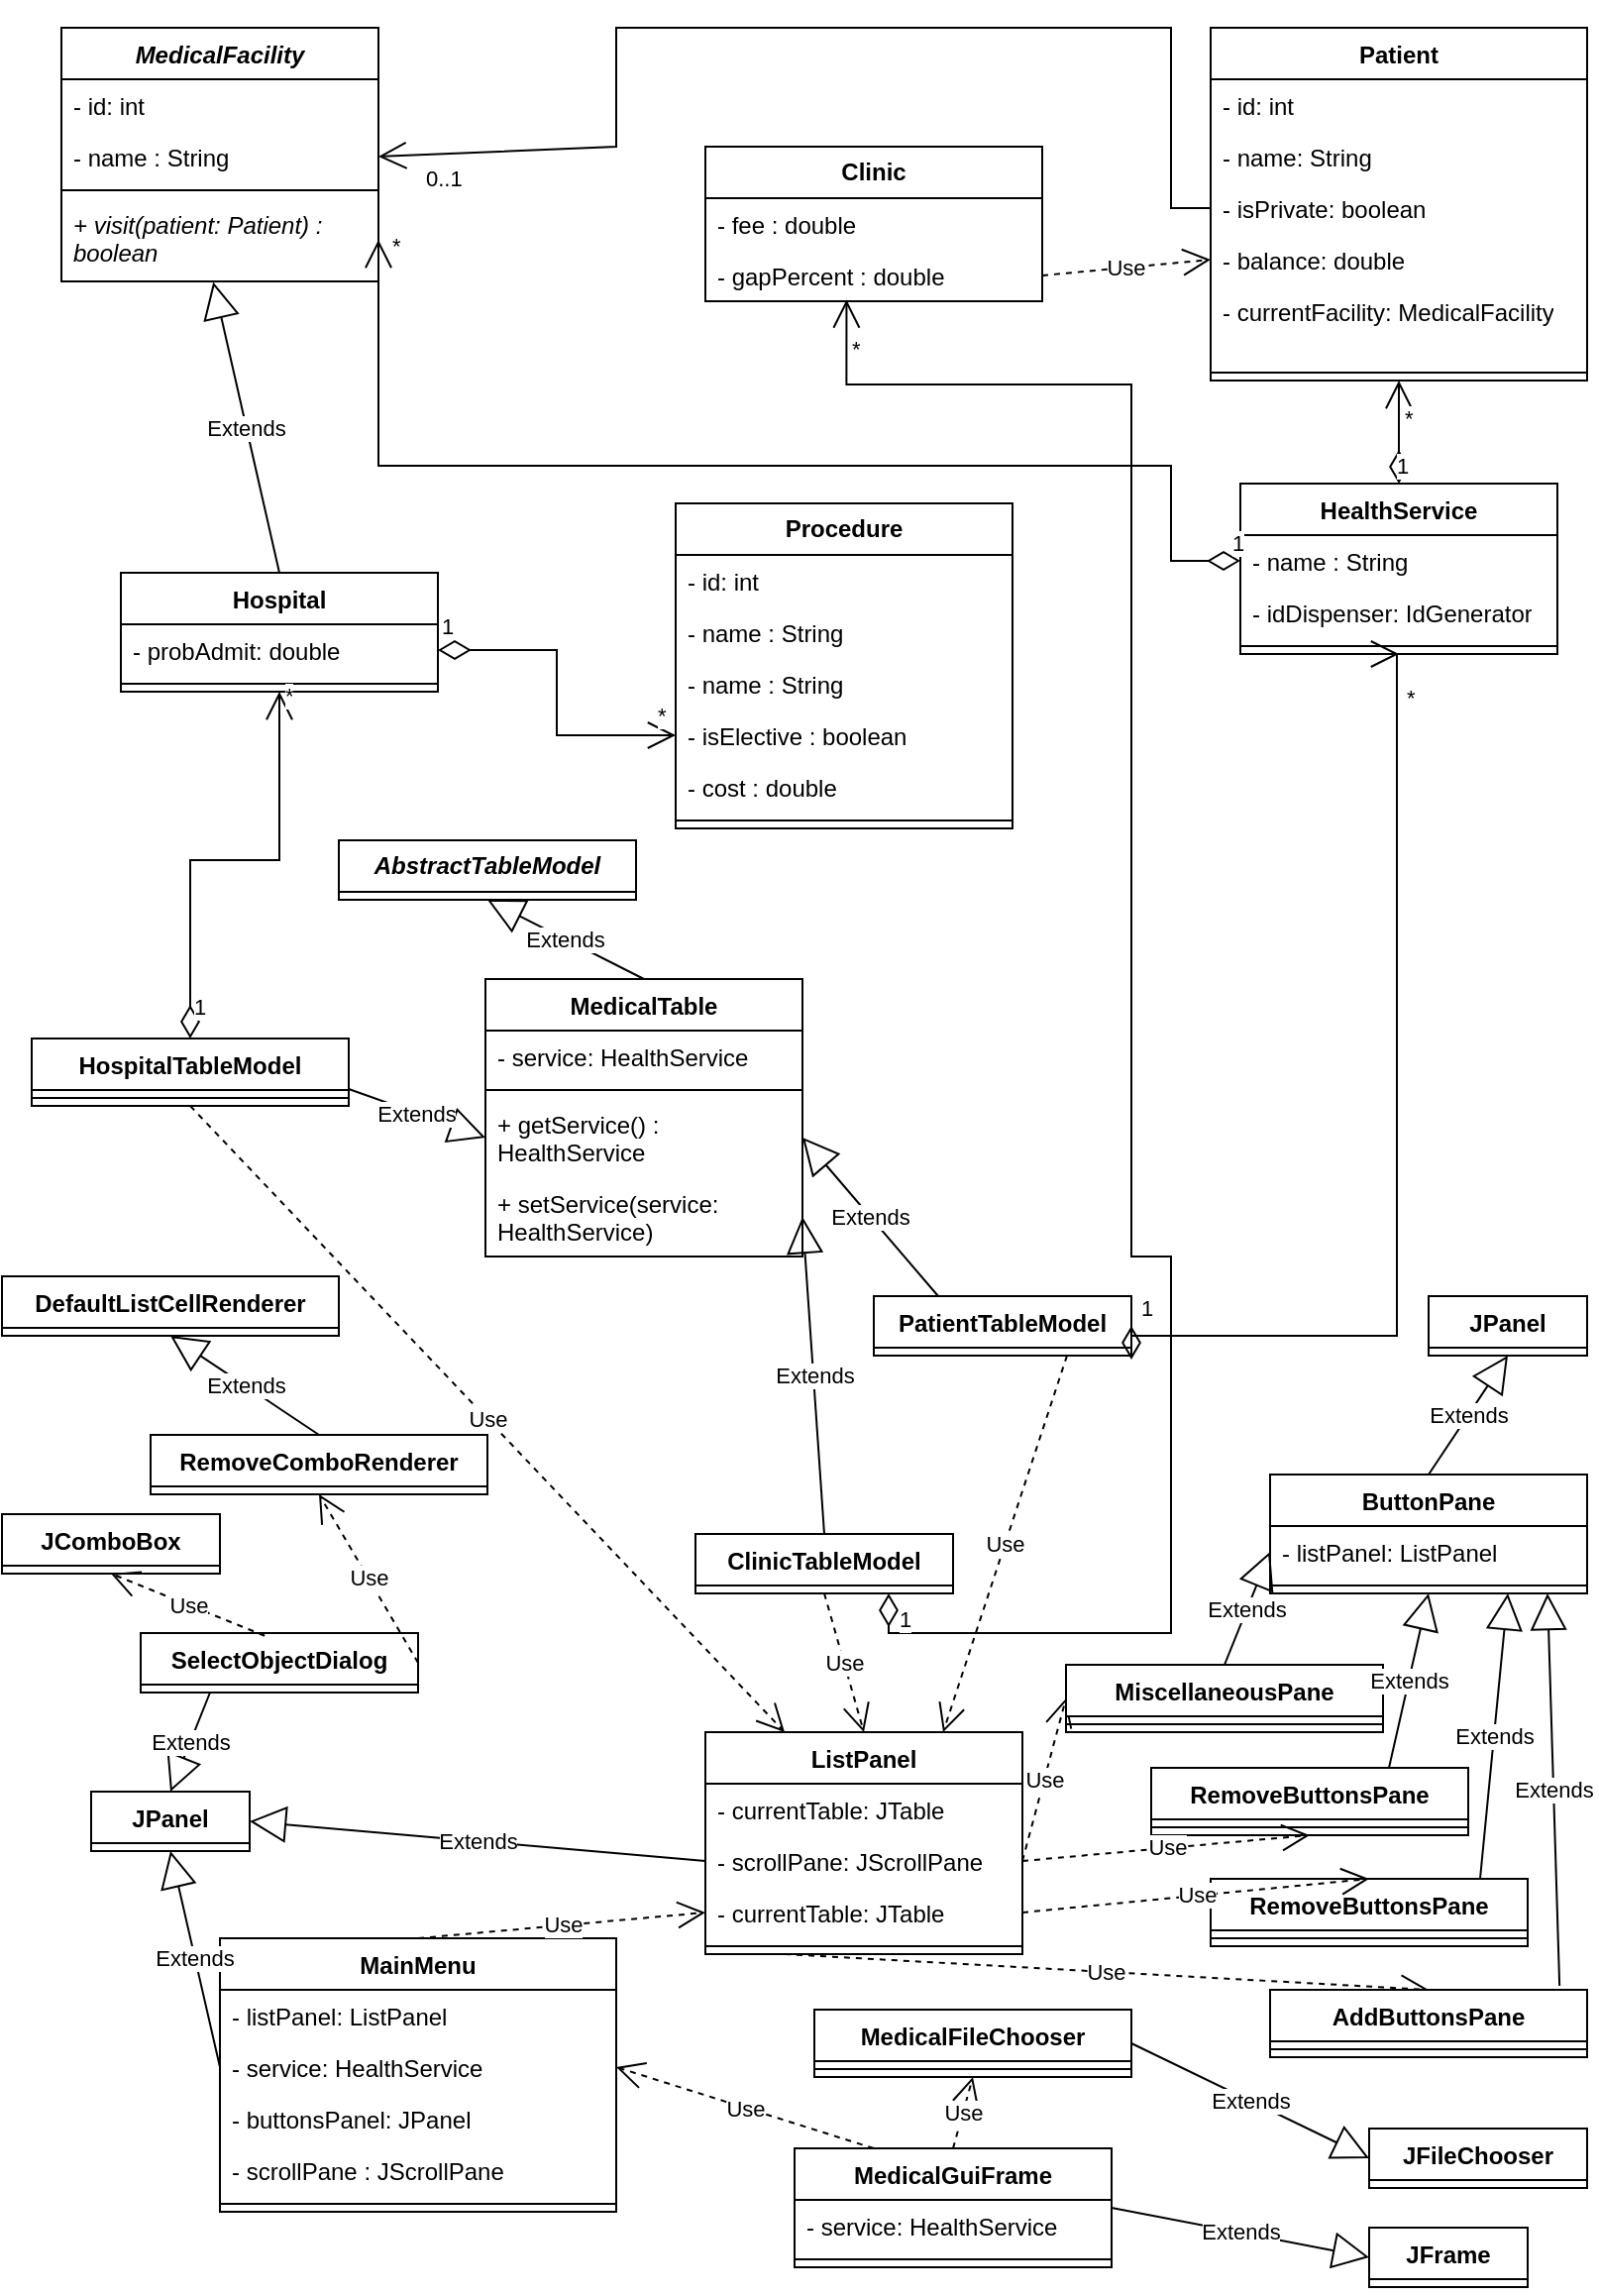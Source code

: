 <mxfile version="24.7.17">
  <diagram id="C5RBs43oDa-KdzZeNtuy" name="Page-1">
    <mxGraphModel dx="1194" dy="698" grid="1" gridSize="10" guides="1" tooltips="1" connect="1" arrows="1" fold="1" page="1" pageScale="1" pageWidth="827" pageHeight="1169" math="0" shadow="0">
      <root>
        <mxCell id="WIyWlLk6GJQsqaUBKTNV-0" />
        <mxCell id="WIyWlLk6GJQsqaUBKTNV-1" parent="WIyWlLk6GJQsqaUBKTNV-0" />
        <mxCell id="uJBvSCYll9lpUhuitbbK-11" value="&lt;i&gt;&lt;b&gt;AbstractTableModel&lt;/b&gt;&lt;/i&gt;" style="swimlane;fontStyle=0;childLayout=stackLayout;horizontal=1;startSize=26;fillColor=none;horizontalStack=0;resizeParent=1;resizeParentMax=0;resizeLast=0;collapsible=1;marginBottom=0;whiteSpace=wrap;html=1;" parent="WIyWlLk6GJQsqaUBKTNV-1" vertex="1" collapsed="1">
          <mxGeometry x="180" y="430" width="150" height="30" as="geometry">
            <mxRectangle x="300" y="590" width="140" height="47" as="alternateBounds" />
          </mxGeometry>
        </mxCell>
        <mxCell id="uJBvSCYll9lpUhuitbbK-17" value="Extends" style="endArrow=block;endSize=16;endFill=0;html=1;rounded=0;exitX=1;exitY=0.75;exitDx=0;exitDy=0;entryX=0;entryY=0.5;entryDx=0;entryDy=0;" parent="WIyWlLk6GJQsqaUBKTNV-1" source="uJBvSCYll9lpUhuitbbK-98" target="smxRwG_7MUH6XR9ZZ808-3" edge="1">
          <mxGeometry width="160" relative="1" as="geometry">
            <mxPoint x="350" y="780" as="sourcePoint" />
            <mxPoint x="400" y="850" as="targetPoint" />
          </mxGeometry>
        </mxCell>
        <mxCell id="uJBvSCYll9lpUhuitbbK-22" value="Hospital" style="swimlane;fontStyle=1;align=center;verticalAlign=top;childLayout=stackLayout;horizontal=1;startSize=26;horizontalStack=0;resizeParent=1;resizeParentMax=0;resizeLast=0;collapsible=1;marginBottom=0;whiteSpace=wrap;html=1;" parent="WIyWlLk6GJQsqaUBKTNV-1" vertex="1">
          <mxGeometry x="70" y="295" width="160" height="60" as="geometry" />
        </mxCell>
        <mxCell id="uJBvSCYll9lpUhuitbbK-23" value="- probAdmit: double" style="text;strokeColor=none;fillColor=none;align=left;verticalAlign=top;spacingLeft=4;spacingRight=4;overflow=hidden;rotatable=0;points=[[0,0.5],[1,0.5]];portConstraint=eastwest;whiteSpace=wrap;html=1;" parent="uJBvSCYll9lpUhuitbbK-22" vertex="1">
          <mxGeometry y="26" width="160" height="26" as="geometry" />
        </mxCell>
        <mxCell id="uJBvSCYll9lpUhuitbbK-24" value="" style="line;strokeWidth=1;fillColor=none;align=left;verticalAlign=middle;spacingTop=-1;spacingLeft=3;spacingRight=3;rotatable=0;labelPosition=right;points=[];portConstraint=eastwest;strokeColor=inherit;" parent="uJBvSCYll9lpUhuitbbK-22" vertex="1">
          <mxGeometry y="52" width="160" height="8" as="geometry" />
        </mxCell>
        <mxCell id="uJBvSCYll9lpUhuitbbK-26" value="&lt;i&gt;MedicalFacility&lt;/i&gt;" style="swimlane;fontStyle=1;align=center;verticalAlign=top;childLayout=stackLayout;horizontal=1;startSize=26;horizontalStack=0;resizeParent=1;resizeParentMax=0;resizeLast=0;collapsible=1;marginBottom=0;whiteSpace=wrap;html=1;" parent="WIyWlLk6GJQsqaUBKTNV-1" vertex="1">
          <mxGeometry x="40" y="20" width="160" height="128" as="geometry" />
        </mxCell>
        <mxCell id="uJBvSCYll9lpUhuitbbK-27" value="- id: int" style="text;strokeColor=none;fillColor=none;align=left;verticalAlign=top;spacingLeft=4;spacingRight=4;overflow=hidden;rotatable=0;points=[[0,0.5],[1,0.5]];portConstraint=eastwest;whiteSpace=wrap;html=1;" parent="uJBvSCYll9lpUhuitbbK-26" vertex="1">
          <mxGeometry y="26" width="160" height="26" as="geometry" />
        </mxCell>
        <mxCell id="uJBvSCYll9lpUhuitbbK-31" value="- name : String" style="text;strokeColor=none;fillColor=none;align=left;verticalAlign=top;spacingLeft=4;spacingRight=4;overflow=hidden;rotatable=0;points=[[0,0.5],[1,0.5]];portConstraint=eastwest;whiteSpace=wrap;html=1;" parent="uJBvSCYll9lpUhuitbbK-26" vertex="1">
          <mxGeometry y="52" width="160" height="26" as="geometry" />
        </mxCell>
        <mxCell id="uJBvSCYll9lpUhuitbbK-28" value="" style="line;strokeWidth=1;fillColor=none;align=left;verticalAlign=middle;spacingTop=-1;spacingLeft=3;spacingRight=3;rotatable=0;labelPosition=right;points=[];portConstraint=eastwest;strokeColor=inherit;" parent="uJBvSCYll9lpUhuitbbK-26" vertex="1">
          <mxGeometry y="78" width="160" height="8" as="geometry" />
        </mxCell>
        <mxCell id="uJBvSCYll9lpUhuitbbK-34" value="&lt;i&gt;+ visit(patient: Patient) :&amp;nbsp; boolean&lt;/i&gt;" style="text;strokeColor=none;fillColor=none;align=left;verticalAlign=top;spacingLeft=4;spacingRight=4;overflow=hidden;rotatable=0;points=[[0,0.5],[1,0.5]];portConstraint=eastwest;whiteSpace=wrap;html=1;" parent="uJBvSCYll9lpUhuitbbK-26" vertex="1">
          <mxGeometry y="86" width="160" height="42" as="geometry" />
        </mxCell>
        <mxCell id="uJBvSCYll9lpUhuitbbK-30" value="Extends" style="endArrow=block;endSize=16;endFill=0;html=1;rounded=0;exitX=0.5;exitY=0;exitDx=0;exitDy=0;entryX=0.479;entryY=1.007;entryDx=0;entryDy=0;entryPerimeter=0;" parent="WIyWlLk6GJQsqaUBKTNV-1" source="uJBvSCYll9lpUhuitbbK-22" target="uJBvSCYll9lpUhuitbbK-34" edge="1">
          <mxGeometry width="160" relative="1" as="geometry">
            <mxPoint x="520" y="300" as="sourcePoint" />
            <mxPoint x="720" y="340" as="targetPoint" />
          </mxGeometry>
        </mxCell>
        <mxCell id="uJBvSCYll9lpUhuitbbK-48" value="&lt;b&gt;Procedure&lt;/b&gt;" style="swimlane;fontStyle=0;childLayout=stackLayout;horizontal=1;startSize=26;fillColor=none;horizontalStack=0;resizeParent=1;resizeParentMax=0;resizeLast=0;collapsible=1;marginBottom=0;whiteSpace=wrap;html=1;" parent="WIyWlLk6GJQsqaUBKTNV-1" vertex="1">
          <mxGeometry x="350" y="260" width="170" height="164" as="geometry" />
        </mxCell>
        <mxCell id="uJBvSCYll9lpUhuitbbK-49" value="- id: int" style="text;strokeColor=none;fillColor=none;align=left;verticalAlign=top;spacingLeft=4;spacingRight=4;overflow=hidden;rotatable=0;points=[[0,0.5],[1,0.5]];portConstraint=eastwest;whiteSpace=wrap;html=1;" parent="uJBvSCYll9lpUhuitbbK-48" vertex="1">
          <mxGeometry y="26" width="170" height="26" as="geometry" />
        </mxCell>
        <mxCell id="uJBvSCYll9lpUhuitbbK-52" value="- name : String" style="text;strokeColor=none;fillColor=none;align=left;verticalAlign=top;spacingLeft=4;spacingRight=4;overflow=hidden;rotatable=0;points=[[0,0.5],[1,0.5]];portConstraint=eastwest;whiteSpace=wrap;html=1;" parent="uJBvSCYll9lpUhuitbbK-48" vertex="1">
          <mxGeometry y="52" width="170" height="26" as="geometry" />
        </mxCell>
        <mxCell id="uJBvSCYll9lpUhuitbbK-53" value="- name : String" style="text;strokeColor=none;fillColor=none;align=left;verticalAlign=top;spacingLeft=4;spacingRight=4;overflow=hidden;rotatable=0;points=[[0,0.5],[1,0.5]];portConstraint=eastwest;whiteSpace=wrap;html=1;" parent="uJBvSCYll9lpUhuitbbK-48" vertex="1">
          <mxGeometry y="78" width="170" height="26" as="geometry" />
        </mxCell>
        <mxCell id="uJBvSCYll9lpUhuitbbK-54" value="- isElective : boolean" style="text;strokeColor=none;fillColor=none;align=left;verticalAlign=top;spacingLeft=4;spacingRight=4;overflow=hidden;rotatable=0;points=[[0,0.5],[1,0.5]];portConstraint=eastwest;whiteSpace=wrap;html=1;" parent="uJBvSCYll9lpUhuitbbK-48" vertex="1">
          <mxGeometry y="104" width="170" height="26" as="geometry" />
        </mxCell>
        <mxCell id="uJBvSCYll9lpUhuitbbK-55" value="- cost : double" style="text;strokeColor=none;fillColor=none;align=left;verticalAlign=top;spacingLeft=4;spacingRight=4;overflow=hidden;rotatable=0;points=[[0,0.5],[1,0.5]];portConstraint=eastwest;whiteSpace=wrap;html=1;" parent="uJBvSCYll9lpUhuitbbK-48" vertex="1">
          <mxGeometry y="130" width="170" height="26" as="geometry" />
        </mxCell>
        <mxCell id="uJBvSCYll9lpUhuitbbK-102" value="" style="line;strokeWidth=1;fillColor=none;align=left;verticalAlign=middle;spacingTop=-1;spacingLeft=3;spacingRight=3;rotatable=0;labelPosition=right;points=[];portConstraint=eastwest;strokeColor=inherit;" parent="uJBvSCYll9lpUhuitbbK-48" vertex="1">
          <mxGeometry y="156" width="170" height="8" as="geometry" />
        </mxCell>
        <mxCell id="uJBvSCYll9lpUhuitbbK-63" value="1" style="endArrow=open;html=1;endSize=12;startArrow=diamondThin;startSize=14;startFill=0;edgeStyle=orthogonalEdgeStyle;align=left;verticalAlign=bottom;rounded=0;entryX=0;entryY=0.5;entryDx=0;entryDy=0;exitX=1;exitY=0.5;exitDx=0;exitDy=0;" parent="WIyWlLk6GJQsqaUBKTNV-1" source="uJBvSCYll9lpUhuitbbK-23" target="uJBvSCYll9lpUhuitbbK-54" edge="1">
          <mxGeometry x="-1" y="3" relative="1" as="geometry">
            <mxPoint x="229.84" y="437.712" as="sourcePoint" />
            <mxPoint x="360" y="627" as="targetPoint" />
          </mxGeometry>
        </mxCell>
        <mxCell id="uJBvSCYll9lpUhuitbbK-70" value="*" style="edgeLabel;html=1;align=left;verticalAlign=bottom;resizable=0;points=[];" parent="uJBvSCYll9lpUhuitbbK-63" vertex="1" connectable="0">
          <mxGeometry x="0.858" y="2" relative="1" as="geometry">
            <mxPoint as="offset" />
          </mxGeometry>
        </mxCell>
        <mxCell id="uJBvSCYll9lpUhuitbbK-71" value="&lt;b&gt;Clinic&lt;/b&gt;" style="swimlane;fontStyle=0;childLayout=stackLayout;horizontal=1;startSize=26;fillColor=none;horizontalStack=0;resizeParent=1;resizeParentMax=0;resizeLast=0;collapsible=1;marginBottom=0;whiteSpace=wrap;html=1;" parent="WIyWlLk6GJQsqaUBKTNV-1" vertex="1">
          <mxGeometry x="365" y="80" width="170" height="78" as="geometry" />
        </mxCell>
        <mxCell id="uJBvSCYll9lpUhuitbbK-72" value="- fee : double" style="text;strokeColor=none;fillColor=none;align=left;verticalAlign=top;spacingLeft=4;spacingRight=4;overflow=hidden;rotatable=0;points=[[0,0.5],[1,0.5]];portConstraint=eastwest;whiteSpace=wrap;html=1;" parent="uJBvSCYll9lpUhuitbbK-71" vertex="1">
          <mxGeometry y="26" width="170" height="26" as="geometry" />
        </mxCell>
        <mxCell id="uJBvSCYll9lpUhuitbbK-76" value="- gapPercent : double" style="text;strokeColor=none;fillColor=none;align=left;verticalAlign=top;spacingLeft=4;spacingRight=4;overflow=hidden;rotatable=0;points=[[0,0.5],[1,0.5]];portConstraint=eastwest;whiteSpace=wrap;html=1;" parent="uJBvSCYll9lpUhuitbbK-71" vertex="1">
          <mxGeometry y="52" width="170" height="26" as="geometry" />
        </mxCell>
        <mxCell id="uJBvSCYll9lpUhuitbbK-98" value="HospitalTableModel" style="swimlane;fontStyle=1;align=center;verticalAlign=top;childLayout=stackLayout;horizontal=1;startSize=26;horizontalStack=0;resizeParent=1;resizeParentMax=0;resizeLast=0;collapsible=1;marginBottom=0;whiteSpace=wrap;html=1;" parent="WIyWlLk6GJQsqaUBKTNV-1" vertex="1">
          <mxGeometry x="25" y="530" width="160" height="34" as="geometry" />
        </mxCell>
        <mxCell id="uJBvSCYll9lpUhuitbbK-100" value="" style="line;strokeWidth=1;fillColor=none;align=left;verticalAlign=middle;spacingTop=-1;spacingLeft=3;spacingRight=3;rotatable=0;labelPosition=right;points=[];portConstraint=eastwest;strokeColor=inherit;" parent="uJBvSCYll9lpUhuitbbK-98" vertex="1">
          <mxGeometry y="26" width="160" height="8" as="geometry" />
        </mxCell>
        <mxCell id="uJBvSCYll9lpUhuitbbK-105" value="1" style="endArrow=open;html=1;endSize=12;startArrow=diamondThin;startSize=14;startFill=0;edgeStyle=orthogonalEdgeStyle;align=left;verticalAlign=bottom;rounded=0;entryX=0.5;entryY=1;entryDx=0;entryDy=0;exitX=0.5;exitY=0;exitDx=0;exitDy=0;" parent="WIyWlLk6GJQsqaUBKTNV-1" source="uJBvSCYll9lpUhuitbbK-98" target="uJBvSCYll9lpUhuitbbK-22" edge="1">
          <mxGeometry x="-0.933" relative="1" as="geometry">
            <mxPoint x="120" y="510" as="sourcePoint" />
            <mxPoint x="141.52" y="536.66" as="targetPoint" />
            <mxPoint as="offset" />
            <Array as="points">
              <mxPoint x="105" y="440" />
              <mxPoint x="150" y="440" />
            </Array>
          </mxGeometry>
        </mxCell>
        <mxCell id="uJBvSCYll9lpUhuitbbK-106" value="*" style="edgeLabel;html=1;align=left;verticalAlign=bottom;resizable=0;points=[];" parent="uJBvSCYll9lpUhuitbbK-105" vertex="1" connectable="0">
          <mxGeometry x="0.904" y="-1" relative="1" as="geometry">
            <mxPoint as="offset" />
          </mxGeometry>
        </mxCell>
        <mxCell id="uJBvSCYll9lpUhuitbbK-109" value="HealthService" style="swimlane;fontStyle=1;align=center;verticalAlign=top;childLayout=stackLayout;horizontal=1;startSize=26;horizontalStack=0;resizeParent=1;resizeParentMax=0;resizeLast=0;collapsible=1;marginBottom=0;whiteSpace=wrap;html=1;" parent="WIyWlLk6GJQsqaUBKTNV-1" vertex="1">
          <mxGeometry x="635" y="250" width="160" height="86" as="geometry" />
        </mxCell>
        <mxCell id="uJBvSCYll9lpUhuitbbK-110" value="- name : String" style="text;strokeColor=none;fillColor=none;align=left;verticalAlign=top;spacingLeft=4;spacingRight=4;overflow=hidden;rotatable=0;points=[[0,0.5],[1,0.5]];portConstraint=eastwest;whiteSpace=wrap;html=1;" parent="uJBvSCYll9lpUhuitbbK-109" vertex="1">
          <mxGeometry y="26" width="160" height="26" as="geometry" />
        </mxCell>
        <mxCell id="uJBvSCYll9lpUhuitbbK-113" value="- idDispenser: IdGenerator" style="text;strokeColor=none;fillColor=none;align=left;verticalAlign=top;spacingLeft=4;spacingRight=4;overflow=hidden;rotatable=0;points=[[0,0.5],[1,0.5]];portConstraint=eastwest;whiteSpace=wrap;html=1;" parent="uJBvSCYll9lpUhuitbbK-109" vertex="1">
          <mxGeometry y="52" width="160" height="26" as="geometry" />
        </mxCell>
        <mxCell id="uJBvSCYll9lpUhuitbbK-111" value="" style="line;strokeWidth=1;fillColor=none;align=left;verticalAlign=middle;spacingTop=-1;spacingLeft=3;spacingRight=3;rotatable=0;labelPosition=right;points=[];portConstraint=eastwest;strokeColor=inherit;" parent="uJBvSCYll9lpUhuitbbK-109" vertex="1">
          <mxGeometry y="78" width="160" height="8" as="geometry" />
        </mxCell>
        <mxCell id="uJBvSCYll9lpUhuitbbK-116" value="1" style="endArrow=open;html=1;endSize=12;startArrow=diamondThin;startSize=14;startFill=0;edgeStyle=orthogonalEdgeStyle;align=left;verticalAlign=bottom;rounded=0;exitX=0;exitY=0.5;exitDx=0;exitDy=0;entryX=1;entryY=0.5;entryDx=0;entryDy=0;" parent="WIyWlLk6GJQsqaUBKTNV-1" source="uJBvSCYll9lpUhuitbbK-110" target="uJBvSCYll9lpUhuitbbK-34" edge="1">
          <mxGeometry x="-0.978" relative="1" as="geometry">
            <mxPoint x="520" y="790" as="sourcePoint" />
            <mxPoint x="260" y="320" as="targetPoint" />
            <Array as="points">
              <mxPoint x="600" y="289" />
              <mxPoint x="600" y="241" />
            </Array>
            <mxPoint as="offset" />
          </mxGeometry>
        </mxCell>
        <mxCell id="uJBvSCYll9lpUhuitbbK-117" value="*" style="edgeLabel;html=1;align=left;verticalAlign=bottom;resizable=0;points=[];" parent="uJBvSCYll9lpUhuitbbK-116" vertex="1" connectable="0">
          <mxGeometry x="0.963" y="-4" relative="1" as="geometry">
            <mxPoint x="1" as="offset" />
          </mxGeometry>
        </mxCell>
        <mxCell id="uJBvSCYll9lpUhuitbbK-118" value="Patient" style="swimlane;fontStyle=1;align=center;verticalAlign=top;childLayout=stackLayout;horizontal=1;startSize=26;horizontalStack=0;resizeParent=1;resizeParentMax=0;resizeLast=0;collapsible=1;marginBottom=0;whiteSpace=wrap;html=1;" parent="WIyWlLk6GJQsqaUBKTNV-1" vertex="1">
          <mxGeometry x="620" y="20" width="190" height="178" as="geometry" />
        </mxCell>
        <mxCell id="uJBvSCYll9lpUhuitbbK-119" value="- id: int" style="text;strokeColor=none;fillColor=none;align=left;verticalAlign=top;spacingLeft=4;spacingRight=4;overflow=hidden;rotatable=0;points=[[0,0.5],[1,0.5]];portConstraint=eastwest;whiteSpace=wrap;html=1;" parent="uJBvSCYll9lpUhuitbbK-118" vertex="1">
          <mxGeometry y="26" width="190" height="26" as="geometry" />
        </mxCell>
        <mxCell id="uJBvSCYll9lpUhuitbbK-122" value="- name: String" style="text;strokeColor=none;fillColor=none;align=left;verticalAlign=top;spacingLeft=4;spacingRight=4;overflow=hidden;rotatable=0;points=[[0,0.5],[1,0.5]];portConstraint=eastwest;whiteSpace=wrap;html=1;" parent="uJBvSCYll9lpUhuitbbK-118" vertex="1">
          <mxGeometry y="52" width="190" height="26" as="geometry" />
        </mxCell>
        <mxCell id="uJBvSCYll9lpUhuitbbK-124" value="- isPrivate: boolean" style="text;strokeColor=none;fillColor=none;align=left;verticalAlign=top;spacingLeft=4;spacingRight=4;overflow=hidden;rotatable=0;points=[[0,0.5],[1,0.5]];portConstraint=eastwest;whiteSpace=wrap;html=1;" parent="uJBvSCYll9lpUhuitbbK-118" vertex="1">
          <mxGeometry y="78" width="190" height="26" as="geometry" />
        </mxCell>
        <mxCell id="uJBvSCYll9lpUhuitbbK-123" value="- balance: double" style="text;strokeColor=none;fillColor=none;align=left;verticalAlign=top;spacingLeft=4;spacingRight=4;overflow=hidden;rotatable=0;points=[[0,0.5],[1,0.5]];portConstraint=eastwest;whiteSpace=wrap;html=1;" parent="uJBvSCYll9lpUhuitbbK-118" vertex="1">
          <mxGeometry y="104" width="190" height="26" as="geometry" />
        </mxCell>
        <mxCell id="uJBvSCYll9lpUhuitbbK-125" value="- currentFacility: MedicalFacility" style="text;strokeColor=none;fillColor=none;align=left;verticalAlign=top;spacingLeft=4;spacingRight=4;overflow=hidden;rotatable=0;points=[[0,0.5],[1,0.5]];portConstraint=eastwest;whiteSpace=wrap;html=1;" parent="uJBvSCYll9lpUhuitbbK-118" vertex="1">
          <mxGeometry y="130" width="190" height="40" as="geometry" />
        </mxCell>
        <mxCell id="uJBvSCYll9lpUhuitbbK-120" value="" style="line;strokeWidth=1;fillColor=none;align=left;verticalAlign=middle;spacingTop=-1;spacingLeft=3;spacingRight=3;rotatable=0;labelPosition=right;points=[];portConstraint=eastwest;strokeColor=inherit;" parent="uJBvSCYll9lpUhuitbbK-118" vertex="1">
          <mxGeometry y="170" width="190" height="8" as="geometry" />
        </mxCell>
        <mxCell id="uJBvSCYll9lpUhuitbbK-126" value="" style="endArrow=open;endFill=1;endSize=12;html=1;rounded=0;entryX=1;entryY=0.5;entryDx=0;entryDy=0;exitX=0;exitY=0.5;exitDx=0;exitDy=0;" parent="WIyWlLk6GJQsqaUBKTNV-1" source="uJBvSCYll9lpUhuitbbK-124" target="uJBvSCYll9lpUhuitbbK-31" edge="1">
          <mxGeometry width="160" relative="1" as="geometry">
            <mxPoint x="380" y="340" as="sourcePoint" />
            <mxPoint x="540" y="340" as="targetPoint" />
            <Array as="points">
              <mxPoint x="600" y="111" />
              <mxPoint x="600" y="20" />
              <mxPoint x="320" y="20" />
              <mxPoint x="320" y="80" />
            </Array>
          </mxGeometry>
        </mxCell>
        <mxCell id="uJBvSCYll9lpUhuitbbK-128" value="0..1" style="edgeLabel;html=1;align=left;verticalAlign=top;resizable=0;points=[];" parent="uJBvSCYll9lpUhuitbbK-126" vertex="1" connectable="0">
          <mxGeometry x="0.925" y="-1" relative="1" as="geometry">
            <mxPoint as="offset" />
          </mxGeometry>
        </mxCell>
        <mxCell id="uJBvSCYll9lpUhuitbbK-141" value="ClinicTableModel" style="swimlane;fontStyle=1;align=center;verticalAlign=top;childLayout=stackLayout;horizontal=1;startSize=26;horizontalStack=0;resizeParent=1;resizeParentMax=0;resizeLast=0;collapsible=1;marginBottom=0;whiteSpace=wrap;html=1;" parent="WIyWlLk6GJQsqaUBKTNV-1" vertex="1" collapsed="1">
          <mxGeometry x="360" y="780" width="130" height="30" as="geometry">
            <mxRectangle x="490" y="960" width="160" height="86" as="alternateBounds" />
          </mxGeometry>
        </mxCell>
        <mxCell id="uJBvSCYll9lpUhuitbbK-142" value="+ field: type" style="text;strokeColor=none;fillColor=none;align=left;verticalAlign=top;spacingLeft=4;spacingRight=4;overflow=hidden;rotatable=0;points=[[0,0.5],[1,0.5]];portConstraint=eastwest;whiteSpace=wrap;html=1;" parent="uJBvSCYll9lpUhuitbbK-141" vertex="1">
          <mxGeometry y="26" width="160" height="26" as="geometry" />
        </mxCell>
        <mxCell id="uJBvSCYll9lpUhuitbbK-143" value="" style="line;strokeWidth=1;fillColor=none;align=left;verticalAlign=middle;spacingTop=-1;spacingLeft=3;spacingRight=3;rotatable=0;labelPosition=right;points=[];portConstraint=eastwest;strokeColor=inherit;" parent="uJBvSCYll9lpUhuitbbK-141" vertex="1">
          <mxGeometry y="52" width="160" height="8" as="geometry" />
        </mxCell>
        <mxCell id="uJBvSCYll9lpUhuitbbK-144" value="+ method(type): type" style="text;strokeColor=none;fillColor=none;align=left;verticalAlign=top;spacingLeft=4;spacingRight=4;overflow=hidden;rotatable=0;points=[[0,0.5],[1,0.5]];portConstraint=eastwest;whiteSpace=wrap;html=1;" parent="uJBvSCYll9lpUhuitbbK-141" vertex="1">
          <mxGeometry y="60" width="160" height="26" as="geometry" />
        </mxCell>
        <mxCell id="uJBvSCYll9lpUhuitbbK-155" value="Extends" style="endArrow=block;endSize=16;endFill=0;html=1;rounded=0;exitX=0.5;exitY=0;exitDx=0;exitDy=0;entryX=1;entryY=0.5;entryDx=0;entryDy=0;" parent="WIyWlLk6GJQsqaUBKTNV-1" source="uJBvSCYll9lpUhuitbbK-141" target="smxRwG_7MUH6XR9ZZ808-4" edge="1">
          <mxGeometry x="-0.001" width="160" relative="1" as="geometry">
            <mxPoint x="500" y="1000" as="sourcePoint" />
            <mxPoint x="420" y="860" as="targetPoint" />
            <mxPoint as="offset" />
          </mxGeometry>
        </mxCell>
        <mxCell id="uJBvSCYll9lpUhuitbbK-156" value="PatientTableModel" style="swimlane;fontStyle=1;align=center;verticalAlign=top;childLayout=stackLayout;horizontal=1;startSize=26;horizontalStack=0;resizeParent=1;resizeParentMax=0;resizeLast=0;collapsible=1;marginBottom=0;whiteSpace=wrap;html=1;" parent="WIyWlLk6GJQsqaUBKTNV-1" vertex="1" collapsed="1">
          <mxGeometry x="450" y="660" width="130" height="30" as="geometry">
            <mxRectangle x="490" y="960" width="160" height="86" as="alternateBounds" />
          </mxGeometry>
        </mxCell>
        <mxCell id="uJBvSCYll9lpUhuitbbK-157" value="+ field: type" style="text;strokeColor=none;fillColor=none;align=left;verticalAlign=top;spacingLeft=4;spacingRight=4;overflow=hidden;rotatable=0;points=[[0,0.5],[1,0.5]];portConstraint=eastwest;whiteSpace=wrap;html=1;" parent="uJBvSCYll9lpUhuitbbK-156" vertex="1">
          <mxGeometry y="26" width="160" height="26" as="geometry" />
        </mxCell>
        <mxCell id="uJBvSCYll9lpUhuitbbK-158" value="" style="line;strokeWidth=1;fillColor=none;align=left;verticalAlign=middle;spacingTop=-1;spacingLeft=3;spacingRight=3;rotatable=0;labelPosition=right;points=[];portConstraint=eastwest;strokeColor=inherit;" parent="uJBvSCYll9lpUhuitbbK-156" vertex="1">
          <mxGeometry y="52" width="160" height="8" as="geometry" />
        </mxCell>
        <mxCell id="uJBvSCYll9lpUhuitbbK-159" value="+ method(type): type" style="text;strokeColor=none;fillColor=none;align=left;verticalAlign=top;spacingLeft=4;spacingRight=4;overflow=hidden;rotatable=0;points=[[0,0.5],[1,0.5]];portConstraint=eastwest;whiteSpace=wrap;html=1;" parent="uJBvSCYll9lpUhuitbbK-156" vertex="1">
          <mxGeometry y="60" width="160" height="26" as="geometry" />
        </mxCell>
        <mxCell id="uJBvSCYll9lpUhuitbbK-160" value="Extends" style="endArrow=block;endSize=16;endFill=0;html=1;rounded=0;exitX=0.25;exitY=0;exitDx=0;exitDy=0;entryX=1;entryY=0.5;entryDx=0;entryDy=0;" parent="WIyWlLk6GJQsqaUBKTNV-1" source="uJBvSCYll9lpUhuitbbK-156" target="smxRwG_7MUH6XR9ZZ808-3" edge="1">
          <mxGeometry width="160" relative="1" as="geometry">
            <mxPoint x="592" y="880" as="sourcePoint" />
            <mxPoint x="480" y="860" as="targetPoint" />
          </mxGeometry>
        </mxCell>
        <mxCell id="uJBvSCYll9lpUhuitbbK-163" value="1" style="endArrow=open;html=1;endSize=12;startArrow=diamondThin;startSize=14;startFill=0;edgeStyle=orthogonalEdgeStyle;align=left;verticalAlign=bottom;rounded=0;exitX=1;exitY=0.5;exitDx=0;exitDy=0;entryX=0.5;entryY=1;entryDx=0;entryDy=0;" parent="WIyWlLk6GJQsqaUBKTNV-1" source="uJBvSCYll9lpUhuitbbK-156" target="uJBvSCYll9lpUhuitbbK-109" edge="1">
          <mxGeometry x="-1" y="3" relative="1" as="geometry">
            <mxPoint x="690" y="840" as="sourcePoint" />
            <mxPoint x="690" y="440" as="targetPoint" />
            <Array as="points">
              <mxPoint x="580" y="680" />
              <mxPoint x="714" y="680" />
            </Array>
          </mxGeometry>
        </mxCell>
        <mxCell id="uJBvSCYll9lpUhuitbbK-164" value="*" style="edgeLabel;html=1;align=left;verticalAlign=top;resizable=0;points=[];" parent="uJBvSCYll9lpUhuitbbK-163" vertex="1" connectable="0">
          <mxGeometry x="0.958" y="-3" relative="1" as="geometry">
            <mxPoint as="offset" />
          </mxGeometry>
        </mxCell>
        <mxCell id="uJBvSCYll9lpUhuitbbK-166" value="1" style="endArrow=open;html=1;endSize=12;startArrow=diamondThin;startSize=14;startFill=0;edgeStyle=orthogonalEdgeStyle;align=left;verticalAlign=top;rounded=0;exitX=0.75;exitY=1;exitDx=0;exitDy=0;entryX=0.419;entryY=0.971;entryDx=0;entryDy=0;entryPerimeter=0;" parent="WIyWlLk6GJQsqaUBKTNV-1" source="uJBvSCYll9lpUhuitbbK-141" target="uJBvSCYll9lpUhuitbbK-76" edge="1">
          <mxGeometry x="-1" y="3" relative="1" as="geometry">
            <mxPoint x="600" y="1020" as="sourcePoint" />
            <mxPoint x="548" y="220" as="targetPoint" />
            <Array as="points">
              <mxPoint x="457" y="830" />
              <mxPoint x="600" y="830" />
              <mxPoint x="600" y="640" />
              <mxPoint x="580" y="640" />
              <mxPoint x="580" y="200" />
              <mxPoint x="436" y="200" />
            </Array>
            <mxPoint as="offset" />
          </mxGeometry>
        </mxCell>
        <mxCell id="uJBvSCYll9lpUhuitbbK-167" value="*" style="edgeLabel;html=1;align=left;verticalAlign=top;resizable=0;points=[];" parent="uJBvSCYll9lpUhuitbbK-166" vertex="1" connectable="0">
          <mxGeometry x="0.976" y="-1" relative="1" as="geometry">
            <mxPoint as="offset" />
          </mxGeometry>
        </mxCell>
        <mxCell id="uJBvSCYll9lpUhuitbbK-172" value="MainMenu" style="swimlane;fontStyle=1;align=center;verticalAlign=top;childLayout=stackLayout;horizontal=1;startSize=26;horizontalStack=0;resizeParent=1;resizeParentMax=0;resizeLast=0;collapsible=1;marginBottom=0;whiteSpace=wrap;html=1;" parent="WIyWlLk6GJQsqaUBKTNV-1" vertex="1">
          <mxGeometry x="120" y="984" width="200" height="138" as="geometry" />
        </mxCell>
        <mxCell id="uJBvSCYll9lpUhuitbbK-173" value="&lt;div&gt;- listPanel: ListPanel&lt;/div&gt;" style="text;strokeColor=none;fillColor=none;align=left;verticalAlign=top;spacingLeft=4;spacingRight=4;overflow=hidden;rotatable=0;points=[[0,0.5],[1,0.5]];portConstraint=eastwest;whiteSpace=wrap;html=1;" parent="uJBvSCYll9lpUhuitbbK-172" vertex="1">
          <mxGeometry y="26" width="200" height="26" as="geometry" />
        </mxCell>
        <mxCell id="smxRwG_7MUH6XR9ZZ808-9" value="- service: HealthService" style="text;strokeColor=none;fillColor=none;align=left;verticalAlign=top;spacingLeft=4;spacingRight=4;overflow=hidden;rotatable=0;points=[[0,0.5],[1,0.5]];portConstraint=eastwest;whiteSpace=wrap;html=1;" parent="uJBvSCYll9lpUhuitbbK-172" vertex="1">
          <mxGeometry y="52" width="200" height="26" as="geometry" />
        </mxCell>
        <mxCell id="smxRwG_7MUH6XR9ZZ808-10" value="- buttonsPanel: JPanel" style="text;strokeColor=none;fillColor=none;align=left;verticalAlign=top;spacingLeft=4;spacingRight=4;overflow=hidden;rotatable=0;points=[[0,0.5],[1,0.5]];portConstraint=eastwest;whiteSpace=wrap;html=1;" parent="uJBvSCYll9lpUhuitbbK-172" vertex="1">
          <mxGeometry y="78" width="200" height="26" as="geometry" />
        </mxCell>
        <mxCell id="IG4wfABxVN-roW8auL99-11" value="- scrollPane : JScrollPane" style="text;strokeColor=none;fillColor=none;align=left;verticalAlign=top;spacingLeft=4;spacingRight=4;overflow=hidden;rotatable=0;points=[[0,0.5],[1,0.5]];portConstraint=eastwest;whiteSpace=wrap;html=1;" parent="uJBvSCYll9lpUhuitbbK-172" vertex="1">
          <mxGeometry y="104" width="200" height="26" as="geometry" />
        </mxCell>
        <mxCell id="uJBvSCYll9lpUhuitbbK-174" value="" style="line;strokeWidth=1;fillColor=none;align=left;verticalAlign=middle;spacingTop=-1;spacingLeft=3;spacingRight=3;rotatable=0;labelPosition=right;points=[];portConstraint=eastwest;strokeColor=inherit;" parent="uJBvSCYll9lpUhuitbbK-172" vertex="1">
          <mxGeometry y="130" width="200" height="8" as="geometry" />
        </mxCell>
        <mxCell id="uJBvSCYll9lpUhuitbbK-207" value="1" style="endArrow=open;html=1;endSize=12;startArrow=diamondThin;startSize=14;startFill=0;edgeStyle=orthogonalEdgeStyle;align=left;verticalAlign=bottom;rounded=0;exitX=0.5;exitY=0;exitDx=0;exitDy=0;entryX=0.5;entryY=1;entryDx=0;entryDy=0;" parent="WIyWlLk6GJQsqaUBKTNV-1" source="uJBvSCYll9lpUhuitbbK-109" target="uJBvSCYll9lpUhuitbbK-118" edge="1">
          <mxGeometry x="-1" y="3" relative="1" as="geometry">
            <mxPoint x="660" y="530" as="sourcePoint" />
            <mxPoint x="713.86" y="500.76" as="targetPoint" />
          </mxGeometry>
        </mxCell>
        <mxCell id="uJBvSCYll9lpUhuitbbK-208" value="*" style="edgeLabel;html=1;align=left;verticalAlign=top;resizable=0;points=[];" parent="uJBvSCYll9lpUhuitbbK-207" vertex="1" connectable="0">
          <mxGeometry x="0.775" y="-1" relative="1" as="geometry">
            <mxPoint as="offset" />
          </mxGeometry>
        </mxCell>
        <mxCell id="uJBvSCYll9lpUhuitbbK-226" value="JFrame" style="swimlane;fontStyle=1;align=center;verticalAlign=top;childLayout=stackLayout;horizontal=1;startSize=26;horizontalStack=0;resizeParent=1;resizeParentMax=0;resizeLast=0;collapsible=1;marginBottom=0;whiteSpace=wrap;html=1;" parent="WIyWlLk6GJQsqaUBKTNV-1" vertex="1" collapsed="1">
          <mxGeometry x="700" y="1130" width="80" height="30" as="geometry">
            <mxRectangle x="470" y="1816" width="160" height="86" as="alternateBounds" />
          </mxGeometry>
        </mxCell>
        <mxCell id="uJBvSCYll9lpUhuitbbK-227" value="+ field: type" style="text;strokeColor=none;fillColor=none;align=left;verticalAlign=top;spacingLeft=4;spacingRight=4;overflow=hidden;rotatable=0;points=[[0,0.5],[1,0.5]];portConstraint=eastwest;whiteSpace=wrap;html=1;" parent="uJBvSCYll9lpUhuitbbK-226" vertex="1">
          <mxGeometry y="26" width="160" height="26" as="geometry" />
        </mxCell>
        <mxCell id="uJBvSCYll9lpUhuitbbK-228" value="" style="line;strokeWidth=1;fillColor=none;align=left;verticalAlign=middle;spacingTop=-1;spacingLeft=3;spacingRight=3;rotatable=0;labelPosition=right;points=[];portConstraint=eastwest;strokeColor=inherit;" parent="uJBvSCYll9lpUhuitbbK-226" vertex="1">
          <mxGeometry y="52" width="160" height="8" as="geometry" />
        </mxCell>
        <mxCell id="uJBvSCYll9lpUhuitbbK-229" value="+ method(type): type" style="text;strokeColor=none;fillColor=none;align=left;verticalAlign=top;spacingLeft=4;spacingRight=4;overflow=hidden;rotatable=0;points=[[0,0.5],[1,0.5]];portConstraint=eastwest;whiteSpace=wrap;html=1;" parent="uJBvSCYll9lpUhuitbbK-226" vertex="1">
          <mxGeometry y="60" width="160" height="26" as="geometry" />
        </mxCell>
        <mxCell id="uJBvSCYll9lpUhuitbbK-230" value="Extends" style="endArrow=block;endSize=16;endFill=0;html=1;rounded=0;entryX=0;entryY=0.5;entryDx=0;entryDy=0;exitX=1;exitY=0.5;exitDx=0;exitDy=0;" parent="WIyWlLk6GJQsqaUBKTNV-1" source="uJBvSCYll9lpUhuitbbK-231" target="uJBvSCYll9lpUhuitbbK-226" edge="1">
          <mxGeometry width="160" relative="1" as="geometry">
            <mxPoint x="430" y="1249" as="sourcePoint" />
            <mxPoint x="510" y="1326" as="targetPoint" />
          </mxGeometry>
        </mxCell>
        <mxCell id="uJBvSCYll9lpUhuitbbK-231" value="MedicalGuiFrame" style="swimlane;fontStyle=1;align=center;verticalAlign=top;childLayout=stackLayout;horizontal=1;startSize=26;horizontalStack=0;resizeParent=1;resizeParentMax=0;resizeLast=0;collapsible=1;marginBottom=0;whiteSpace=wrap;html=1;" parent="WIyWlLk6GJQsqaUBKTNV-1" vertex="1">
          <mxGeometry x="410" y="1090" width="160" height="60" as="geometry" />
        </mxCell>
        <mxCell id="uJBvSCYll9lpUhuitbbK-232" value="- service: HealthService" style="text;strokeColor=none;fillColor=none;align=left;verticalAlign=top;spacingLeft=4;spacingRight=4;overflow=hidden;rotatable=0;points=[[0,0.5],[1,0.5]];portConstraint=eastwest;whiteSpace=wrap;html=1;" parent="uJBvSCYll9lpUhuitbbK-231" vertex="1">
          <mxGeometry y="26" width="160" height="26" as="geometry" />
        </mxCell>
        <mxCell id="uJBvSCYll9lpUhuitbbK-233" value="" style="line;strokeWidth=1;fillColor=none;align=left;verticalAlign=middle;spacingTop=-1;spacingLeft=3;spacingRight=3;rotatable=0;labelPosition=right;points=[];portConstraint=eastwest;strokeColor=inherit;" parent="uJBvSCYll9lpUhuitbbK-231" vertex="1">
          <mxGeometry y="52" width="160" height="8" as="geometry" />
        </mxCell>
        <mxCell id="IG4wfABxVN-roW8auL99-0" value="MedicalFileChooser" style="swimlane;fontStyle=1;align=center;verticalAlign=top;childLayout=stackLayout;horizontal=1;startSize=26;horizontalStack=0;resizeParent=1;resizeParentMax=0;resizeLast=0;collapsible=1;marginBottom=0;whiteSpace=wrap;html=1;" parent="WIyWlLk6GJQsqaUBKTNV-1" vertex="1">
          <mxGeometry x="420" y="1020" width="160" height="34" as="geometry" />
        </mxCell>
        <mxCell id="IG4wfABxVN-roW8auL99-2" value="" style="line;strokeWidth=1;fillColor=none;align=left;verticalAlign=middle;spacingTop=-1;spacingLeft=3;spacingRight=3;rotatable=0;labelPosition=right;points=[];portConstraint=eastwest;strokeColor=inherit;" parent="IG4wfABxVN-roW8auL99-0" vertex="1">
          <mxGeometry y="26" width="160" height="8" as="geometry" />
        </mxCell>
        <mxCell id="IG4wfABxVN-roW8auL99-5" value="JFileChooser" style="swimlane;fontStyle=1;align=center;verticalAlign=top;childLayout=stackLayout;horizontal=1;startSize=26;horizontalStack=0;resizeParent=1;resizeParentMax=0;resizeLast=0;collapsible=1;marginBottom=0;whiteSpace=wrap;html=1;" parent="WIyWlLk6GJQsqaUBKTNV-1" vertex="1" collapsed="1">
          <mxGeometry x="700" y="1080" width="110" height="30" as="geometry">
            <mxRectangle x="520" y="1806" width="160" height="86" as="alternateBounds" />
          </mxGeometry>
        </mxCell>
        <mxCell id="IG4wfABxVN-roW8auL99-6" value="+ field: type" style="text;strokeColor=none;fillColor=none;align=left;verticalAlign=top;spacingLeft=4;spacingRight=4;overflow=hidden;rotatable=0;points=[[0,0.5],[1,0.5]];portConstraint=eastwest;whiteSpace=wrap;html=1;" parent="IG4wfABxVN-roW8auL99-5" vertex="1">
          <mxGeometry y="26" width="160" height="26" as="geometry" />
        </mxCell>
        <mxCell id="IG4wfABxVN-roW8auL99-7" value="" style="line;strokeWidth=1;fillColor=none;align=left;verticalAlign=middle;spacingTop=-1;spacingLeft=3;spacingRight=3;rotatable=0;labelPosition=right;points=[];portConstraint=eastwest;strokeColor=inherit;" parent="IG4wfABxVN-roW8auL99-5" vertex="1">
          <mxGeometry y="52" width="160" height="8" as="geometry" />
        </mxCell>
        <mxCell id="IG4wfABxVN-roW8auL99-8" value="+ method(type): type" style="text;strokeColor=none;fillColor=none;align=left;verticalAlign=top;spacingLeft=4;spacingRight=4;overflow=hidden;rotatable=0;points=[[0,0.5],[1,0.5]];portConstraint=eastwest;whiteSpace=wrap;html=1;" parent="IG4wfABxVN-roW8auL99-5" vertex="1">
          <mxGeometry y="60" width="160" height="26" as="geometry" />
        </mxCell>
        <mxCell id="IG4wfABxVN-roW8auL99-9" value="Extends" style="endArrow=block;endSize=16;endFill=0;html=1;rounded=0;exitX=1;exitY=0.5;exitDx=0;exitDy=0;entryX=0;entryY=0.5;entryDx=0;entryDy=0;" parent="WIyWlLk6GJQsqaUBKTNV-1" source="IG4wfABxVN-roW8auL99-0" target="IG4wfABxVN-roW8auL99-5" edge="1">
          <mxGeometry width="160" relative="1" as="geometry">
            <mxPoint x="520" y="1220" as="sourcePoint" />
            <mxPoint x="790" y="1410" as="targetPoint" />
          </mxGeometry>
        </mxCell>
        <mxCell id="IG4wfABxVN-roW8auL99-10" value="Use" style="endArrow=open;endSize=12;dashed=1;html=1;rounded=0;exitX=0.5;exitY=0;exitDx=0;exitDy=0;entryX=0.5;entryY=1;entryDx=0;entryDy=0;" parent="WIyWlLk6GJQsqaUBKTNV-1" source="uJBvSCYll9lpUhuitbbK-231" target="IG4wfABxVN-roW8auL99-0" edge="1">
          <mxGeometry width="160" relative="1" as="geometry">
            <mxPoint x="340" y="1400" as="sourcePoint" />
            <mxPoint x="414.0" y="1360" as="targetPoint" />
          </mxGeometry>
        </mxCell>
        <mxCell id="smxRwG_7MUH6XR9ZZ808-0" value="MedicalTable" style="swimlane;fontStyle=1;align=center;verticalAlign=top;childLayout=stackLayout;horizontal=1;startSize=26;horizontalStack=0;resizeParent=1;resizeParentMax=0;resizeLast=0;collapsible=1;marginBottom=0;whiteSpace=wrap;html=1;" parent="WIyWlLk6GJQsqaUBKTNV-1" vertex="1">
          <mxGeometry x="254" y="500" width="160" height="140" as="geometry" />
        </mxCell>
        <mxCell id="smxRwG_7MUH6XR9ZZ808-1" value="- service: HealthService" style="text;strokeColor=none;fillColor=none;align=left;verticalAlign=top;spacingLeft=4;spacingRight=4;overflow=hidden;rotatable=0;points=[[0,0.5],[1,0.5]];portConstraint=eastwest;whiteSpace=wrap;html=1;" parent="smxRwG_7MUH6XR9ZZ808-0" vertex="1">
          <mxGeometry y="26" width="160" height="26" as="geometry" />
        </mxCell>
        <mxCell id="smxRwG_7MUH6XR9ZZ808-2" value="" style="line;strokeWidth=1;fillColor=none;align=left;verticalAlign=middle;spacingTop=-1;spacingLeft=3;spacingRight=3;rotatable=0;labelPosition=right;points=[];portConstraint=eastwest;strokeColor=inherit;" parent="smxRwG_7MUH6XR9ZZ808-0" vertex="1">
          <mxGeometry y="52" width="160" height="8" as="geometry" />
        </mxCell>
        <mxCell id="smxRwG_7MUH6XR9ZZ808-3" value="+ getService() : HealthService" style="text;strokeColor=none;fillColor=none;align=left;verticalAlign=top;spacingLeft=4;spacingRight=4;overflow=hidden;rotatable=0;points=[[0,0.5],[1,0.5]];portConstraint=eastwest;whiteSpace=wrap;html=1;" parent="smxRwG_7MUH6XR9ZZ808-0" vertex="1">
          <mxGeometry y="60" width="160" height="40" as="geometry" />
        </mxCell>
        <mxCell id="smxRwG_7MUH6XR9ZZ808-4" value="+ setService(service: HealthService)" style="text;strokeColor=none;fillColor=none;align=left;verticalAlign=top;spacingLeft=4;spacingRight=4;overflow=hidden;rotatable=0;points=[[0,0.5],[1,0.5]];portConstraint=eastwest;whiteSpace=wrap;html=1;" parent="smxRwG_7MUH6XR9ZZ808-0" vertex="1">
          <mxGeometry y="100" width="160" height="40" as="geometry" />
        </mxCell>
        <mxCell id="smxRwG_7MUH6XR9ZZ808-5" value="Extends" style="endArrow=block;endSize=16;endFill=0;html=1;rounded=0;entryX=0.5;entryY=1;entryDx=0;entryDy=0;exitX=0.5;exitY=0;exitDx=0;exitDy=0;" parent="WIyWlLk6GJQsqaUBKTNV-1" source="smxRwG_7MUH6XR9ZZ808-0" target="uJBvSCYll9lpUhuitbbK-11" edge="1">
          <mxGeometry width="160" relative="1" as="geometry">
            <mxPoint x="150" y="730" as="sourcePoint" />
            <mxPoint x="310" y="730" as="targetPoint" />
          </mxGeometry>
        </mxCell>
        <mxCell id="smxRwG_7MUH6XR9ZZ808-16" value="JPanel" style="swimlane;fontStyle=1;align=center;verticalAlign=top;childLayout=stackLayout;horizontal=1;startSize=26;horizontalStack=0;resizeParent=1;resizeParentMax=0;resizeLast=0;collapsible=1;marginBottom=0;whiteSpace=wrap;html=1;" parent="WIyWlLk6GJQsqaUBKTNV-1" vertex="1" collapsed="1">
          <mxGeometry x="55" y="910" width="80" height="30" as="geometry">
            <mxRectangle x="30" y="1250" width="160" height="34" as="alternateBounds" />
          </mxGeometry>
        </mxCell>
        <mxCell id="smxRwG_7MUH6XR9ZZ808-18" value="" style="line;strokeWidth=1;fillColor=none;align=left;verticalAlign=middle;spacingTop=-1;spacingLeft=3;spacingRight=3;rotatable=0;labelPosition=right;points=[];portConstraint=eastwest;strokeColor=inherit;" parent="smxRwG_7MUH6XR9ZZ808-16" vertex="1">
          <mxGeometry y="26" width="160" height="8" as="geometry" />
        </mxCell>
        <mxCell id="smxRwG_7MUH6XR9ZZ808-20" value="Extends" style="endArrow=block;endSize=16;endFill=0;html=1;rounded=0;entryX=0.5;entryY=1;entryDx=0;entryDy=0;exitX=0;exitY=0.5;exitDx=0;exitDy=0;" parent="WIyWlLk6GJQsqaUBKTNV-1" source="smxRwG_7MUH6XR9ZZ808-9" target="smxRwG_7MUH6XR9ZZ808-16" edge="1">
          <mxGeometry width="160" relative="1" as="geometry">
            <mxPoint x="214" y="1538" as="sourcePoint" />
            <mxPoint x="180" y="1510" as="targetPoint" />
          </mxGeometry>
        </mxCell>
        <mxCell id="smxRwG_7MUH6XR9ZZ808-21" value="ListPanel" style="swimlane;fontStyle=1;align=center;verticalAlign=top;childLayout=stackLayout;horizontal=1;startSize=26;horizontalStack=0;resizeParent=1;resizeParentMax=0;resizeLast=0;collapsible=1;marginBottom=0;whiteSpace=wrap;html=1;" parent="WIyWlLk6GJQsqaUBKTNV-1" vertex="1">
          <mxGeometry x="365" y="880" width="160" height="112" as="geometry" />
        </mxCell>
        <mxCell id="smxRwG_7MUH6XR9ZZ808-22" value="- currentTable: JTable" style="text;strokeColor=none;fillColor=none;align=left;verticalAlign=top;spacingLeft=4;spacingRight=4;overflow=hidden;rotatable=0;points=[[0,0.5],[1,0.5]];portConstraint=eastwest;whiteSpace=wrap;html=1;" parent="smxRwG_7MUH6XR9ZZ808-21" vertex="1">
          <mxGeometry y="26" width="160" height="26" as="geometry" />
        </mxCell>
        <mxCell id="smxRwG_7MUH6XR9ZZ808-25" value="- scrollPane: JScrollPane" style="text;strokeColor=none;fillColor=none;align=left;verticalAlign=top;spacingLeft=4;spacingRight=4;overflow=hidden;rotatable=0;points=[[0,0.5],[1,0.5]];portConstraint=eastwest;whiteSpace=wrap;html=1;" parent="smxRwG_7MUH6XR9ZZ808-21" vertex="1">
          <mxGeometry y="52" width="160" height="26" as="geometry" />
        </mxCell>
        <mxCell id="smxRwG_7MUH6XR9ZZ808-26" value="- currentTable: JTable" style="text;strokeColor=none;fillColor=none;align=left;verticalAlign=top;spacingLeft=4;spacingRight=4;overflow=hidden;rotatable=0;points=[[0,0.5],[1,0.5]];portConstraint=eastwest;whiteSpace=wrap;html=1;" parent="smxRwG_7MUH6XR9ZZ808-21" vertex="1">
          <mxGeometry y="78" width="160" height="26" as="geometry" />
        </mxCell>
        <mxCell id="smxRwG_7MUH6XR9ZZ808-23" value="" style="line;strokeWidth=1;fillColor=none;align=left;verticalAlign=middle;spacingTop=-1;spacingLeft=3;spacingRight=3;rotatable=0;labelPosition=right;points=[];portConstraint=eastwest;strokeColor=inherit;" parent="smxRwG_7MUH6XR9ZZ808-21" vertex="1">
          <mxGeometry y="104" width="160" height="8" as="geometry" />
        </mxCell>
        <mxCell id="smxRwG_7MUH6XR9ZZ808-32" value="Extends" style="endArrow=block;endSize=16;endFill=0;html=1;rounded=0;entryX=1;entryY=0.5;entryDx=0;entryDy=0;exitX=0;exitY=0.5;exitDx=0;exitDy=0;" parent="WIyWlLk6GJQsqaUBKTNV-1" source="smxRwG_7MUH6XR9ZZ808-25" target="smxRwG_7MUH6XR9ZZ808-16" edge="1">
          <mxGeometry width="160" relative="1" as="geometry">
            <mxPoint x="200" y="1505" as="sourcePoint" />
            <mxPoint x="80" y="1290" as="targetPoint" />
          </mxGeometry>
        </mxCell>
        <mxCell id="smxRwG_7MUH6XR9ZZ808-33" value="Use" style="endArrow=open;endSize=12;dashed=1;html=1;rounded=0;entryX=0.5;entryY=0;entryDx=0;entryDy=0;exitX=0.25;exitY=1;exitDx=0;exitDy=0;" parent="WIyWlLk6GJQsqaUBKTNV-1" source="smxRwG_7MUH6XR9ZZ808-21" target="smxRwG_7MUH6XR9ZZ808-34" edge="1">
          <mxGeometry width="160" relative="1" as="geometry">
            <mxPoint x="430" y="1590" as="sourcePoint" />
            <mxPoint x="590" y="1590" as="targetPoint" />
          </mxGeometry>
        </mxCell>
        <mxCell id="smxRwG_7MUH6XR9ZZ808-34" value="AddButtonsPane" style="swimlane;fontStyle=1;align=center;verticalAlign=top;childLayout=stackLayout;horizontal=1;startSize=26;horizontalStack=0;resizeParent=1;resizeParentMax=0;resizeLast=0;collapsible=1;marginBottom=0;whiteSpace=wrap;html=1;" parent="WIyWlLk6GJQsqaUBKTNV-1" vertex="1">
          <mxGeometry x="650" y="1010" width="160" height="34" as="geometry" />
        </mxCell>
        <mxCell id="smxRwG_7MUH6XR9ZZ808-36" value="" style="line;strokeWidth=1;fillColor=none;align=left;verticalAlign=middle;spacingTop=-1;spacingLeft=3;spacingRight=3;rotatable=0;labelPosition=right;points=[];portConstraint=eastwest;strokeColor=inherit;" parent="smxRwG_7MUH6XR9ZZ808-34" vertex="1">
          <mxGeometry y="26" width="160" height="8" as="geometry" />
        </mxCell>
        <mxCell id="smxRwG_7MUH6XR9ZZ808-38" value="RemoveButtonsPane&lt;div&gt;&lt;br&gt;&lt;/div&gt;" style="swimlane;fontStyle=1;align=center;verticalAlign=top;childLayout=stackLayout;horizontal=1;startSize=26;horizontalStack=0;resizeParent=1;resizeParentMax=0;resizeLast=0;collapsible=1;marginBottom=0;whiteSpace=wrap;html=1;" parent="WIyWlLk6GJQsqaUBKTNV-1" vertex="1">
          <mxGeometry x="620" y="954" width="160" height="34" as="geometry" />
        </mxCell>
        <mxCell id="smxRwG_7MUH6XR9ZZ808-39" value="" style="line;strokeWidth=1;fillColor=none;align=left;verticalAlign=middle;spacingTop=-1;spacingLeft=3;spacingRight=3;rotatable=0;labelPosition=right;points=[];portConstraint=eastwest;strokeColor=inherit;" parent="smxRwG_7MUH6XR9ZZ808-38" vertex="1">
          <mxGeometry y="26" width="160" height="8" as="geometry" />
        </mxCell>
        <mxCell id="smxRwG_7MUH6XR9ZZ808-40" value="RemoveButtonsPane&lt;div&gt;&lt;br&gt;&lt;/div&gt;" style="swimlane;fontStyle=1;align=center;verticalAlign=top;childLayout=stackLayout;horizontal=1;startSize=26;horizontalStack=0;resizeParent=1;resizeParentMax=0;resizeLast=0;collapsible=1;marginBottom=0;whiteSpace=wrap;html=1;" parent="WIyWlLk6GJQsqaUBKTNV-1" vertex="1">
          <mxGeometry x="590" y="898" width="160" height="34" as="geometry" />
        </mxCell>
        <mxCell id="smxRwG_7MUH6XR9ZZ808-41" value="" style="line;strokeWidth=1;fillColor=none;align=left;verticalAlign=middle;spacingTop=-1;spacingLeft=3;spacingRight=3;rotatable=0;labelPosition=right;points=[];portConstraint=eastwest;strokeColor=inherit;" parent="smxRwG_7MUH6XR9ZZ808-40" vertex="1">
          <mxGeometry y="26" width="160" height="8" as="geometry" />
        </mxCell>
        <mxCell id="smxRwG_7MUH6XR9ZZ808-44" value="Use" style="endArrow=open;endSize=12;dashed=1;html=1;rounded=0;entryX=0.5;entryY=0;entryDx=0;entryDy=0;exitX=1;exitY=0.5;exitDx=0;exitDy=0;" parent="WIyWlLk6GJQsqaUBKTNV-1" source="smxRwG_7MUH6XR9ZZ808-26" target="smxRwG_7MUH6XR9ZZ808-38" edge="1">
          <mxGeometry width="160" relative="1" as="geometry">
            <mxPoint x="540" y="1480" as="sourcePoint" />
            <mxPoint x="500" y="1640" as="targetPoint" />
          </mxGeometry>
        </mxCell>
        <mxCell id="smxRwG_7MUH6XR9ZZ808-45" value="Use" style="endArrow=open;endSize=12;dashed=1;html=1;rounded=0;entryX=0.5;entryY=1;entryDx=0;entryDy=0;exitX=1;exitY=0.5;exitDx=0;exitDy=0;" parent="WIyWlLk6GJQsqaUBKTNV-1" source="smxRwG_7MUH6XR9ZZ808-25" target="smxRwG_7MUH6XR9ZZ808-40" edge="1">
          <mxGeometry width="160" relative="1" as="geometry">
            <mxPoint x="570" y="1443" as="sourcePoint" />
            <mxPoint x="685" y="1630" as="targetPoint" />
          </mxGeometry>
        </mxCell>
        <mxCell id="smxRwG_7MUH6XR9ZZ808-46" value="Use" style="endArrow=open;endSize=12;dashed=1;html=1;rounded=0;entryX=0;entryY=0.5;entryDx=0;entryDy=0;exitX=1;exitY=0.5;exitDx=0;exitDy=0;" parent="WIyWlLk6GJQsqaUBKTNV-1" source="smxRwG_7MUH6XR9ZZ808-25" target="smxRwG_7MUH6XR9ZZ808-47" edge="1">
          <mxGeometry width="160" relative="1" as="geometry">
            <mxPoint x="570" y="1407" as="sourcePoint" />
            <mxPoint x="620" y="1467" as="targetPoint" />
          </mxGeometry>
        </mxCell>
        <mxCell id="smxRwG_7MUH6XR9ZZ808-47" value="&lt;div&gt;MiscellaneousPane&lt;/div&gt;" style="swimlane;fontStyle=1;align=center;verticalAlign=top;childLayout=stackLayout;horizontal=1;startSize=26;horizontalStack=0;resizeParent=1;resizeParentMax=0;resizeLast=0;collapsible=1;marginBottom=0;whiteSpace=wrap;html=1;" parent="WIyWlLk6GJQsqaUBKTNV-1" vertex="1">
          <mxGeometry x="547" y="846" width="160" height="34" as="geometry" />
        </mxCell>
        <mxCell id="smxRwG_7MUH6XR9ZZ808-48" value="" style="line;strokeWidth=1;fillColor=none;align=left;verticalAlign=middle;spacingTop=-1;spacingLeft=3;spacingRight=3;rotatable=0;labelPosition=right;points=[];portConstraint=eastwest;strokeColor=inherit;" parent="smxRwG_7MUH6XR9ZZ808-47" vertex="1">
          <mxGeometry y="26" width="160" height="8" as="geometry" />
        </mxCell>
        <mxCell id="smxRwG_7MUH6XR9ZZ808-49" value="Use" style="endArrow=open;endSize=12;dashed=1;html=1;rounded=0;exitX=0.5;exitY=1;exitDx=0;exitDy=0;entryX=0.25;entryY=0;entryDx=0;entryDy=0;" parent="WIyWlLk6GJQsqaUBKTNV-1" source="uJBvSCYll9lpUhuitbbK-98" target="smxRwG_7MUH6XR9ZZ808-21" edge="1">
          <mxGeometry width="160" relative="1" as="geometry">
            <mxPoint x="270" y="1060" as="sourcePoint" />
            <mxPoint x="430" y="1060" as="targetPoint" />
          </mxGeometry>
        </mxCell>
        <mxCell id="smxRwG_7MUH6XR9ZZ808-50" value="Use" style="endArrow=open;endSize=12;dashed=1;html=1;rounded=0;exitX=0.75;exitY=1;exitDx=0;exitDy=0;entryX=0.75;entryY=0;entryDx=0;entryDy=0;" parent="WIyWlLk6GJQsqaUBKTNV-1" source="uJBvSCYll9lpUhuitbbK-156" target="smxRwG_7MUH6XR9ZZ808-21" edge="1">
          <mxGeometry width="160" relative="1" as="geometry">
            <mxPoint x="525" y="920" as="sourcePoint" />
            <mxPoint x="660" y="1340" as="targetPoint" />
          </mxGeometry>
        </mxCell>
        <mxCell id="smxRwG_7MUH6XR9ZZ808-51" value="Use" style="endArrow=open;endSize=12;dashed=1;html=1;rounded=0;exitX=0.5;exitY=1;exitDx=0;exitDy=0;entryX=0.5;entryY=0;entryDx=0;entryDy=0;" parent="WIyWlLk6GJQsqaUBKTNV-1" source="uJBvSCYll9lpUhuitbbK-141" target="smxRwG_7MUH6XR9ZZ808-21" edge="1">
          <mxGeometry width="160" relative="1" as="geometry">
            <mxPoint x="400" y="930" as="sourcePoint" />
            <mxPoint x="580" y="1340" as="targetPoint" />
          </mxGeometry>
        </mxCell>
        <mxCell id="smxRwG_7MUH6XR9ZZ808-52" value="Use" style="endArrow=open;endSize=12;dashed=1;html=1;rounded=0;exitX=0.25;exitY=0;exitDx=0;exitDy=0;entryX=1;entryY=0.5;entryDx=0;entryDy=0;" parent="WIyWlLk6GJQsqaUBKTNV-1" source="uJBvSCYll9lpUhuitbbK-231" target="smxRwG_7MUH6XR9ZZ808-9" edge="1">
          <mxGeometry width="160" relative="1" as="geometry">
            <mxPoint x="150" y="1800" as="sourcePoint" />
            <mxPoint x="310" y="1800" as="targetPoint" />
          </mxGeometry>
        </mxCell>
        <mxCell id="smxRwG_7MUH6XR9ZZ808-53" value="Use" style="endArrow=open;endSize=12;dashed=1;html=1;rounded=0;exitX=0.5;exitY=0;exitDx=0;exitDy=0;entryX=0;entryY=0.5;entryDx=0;entryDy=0;" parent="WIyWlLk6GJQsqaUBKTNV-1" source="uJBvSCYll9lpUhuitbbK-172" target="smxRwG_7MUH6XR9ZZ808-26" edge="1">
          <mxGeometry width="160" relative="1" as="geometry">
            <mxPoint x="220" y="1420" as="sourcePoint" />
            <mxPoint x="380" y="1420" as="targetPoint" />
          </mxGeometry>
        </mxCell>
        <mxCell id="smxRwG_7MUH6XR9ZZ808-54" value="JComboBox" style="swimlane;fontStyle=1;align=center;verticalAlign=top;childLayout=stackLayout;horizontal=1;startSize=26;horizontalStack=0;resizeParent=1;resizeParentMax=0;resizeLast=0;collapsible=1;marginBottom=0;whiteSpace=wrap;html=1;" parent="WIyWlLk6GJQsqaUBKTNV-1" vertex="1" collapsed="1">
          <mxGeometry x="10" y="770" width="110" height="30" as="geometry">
            <mxRectangle x="20" y="1000" width="160" height="34" as="alternateBounds" />
          </mxGeometry>
        </mxCell>
        <mxCell id="smxRwG_7MUH6XR9ZZ808-56" value="" style="line;strokeWidth=1;fillColor=none;align=left;verticalAlign=middle;spacingTop=-1;spacingLeft=3;spacingRight=3;rotatable=0;labelPosition=right;points=[];portConstraint=eastwest;strokeColor=inherit;" parent="smxRwG_7MUH6XR9ZZ808-54" vertex="1">
          <mxGeometry y="26" width="160" height="8" as="geometry" />
        </mxCell>
        <mxCell id="smxRwG_7MUH6XR9ZZ808-58" value="SelectObjectDialog" style="swimlane;fontStyle=1;align=center;verticalAlign=top;childLayout=stackLayout;horizontal=1;startSize=26;horizontalStack=0;resizeParent=1;resizeParentMax=0;resizeLast=0;collapsible=1;marginBottom=0;whiteSpace=wrap;html=1;" parent="WIyWlLk6GJQsqaUBKTNV-1" vertex="1" collapsed="1">
          <mxGeometry x="80" y="830" width="140" height="30" as="geometry">
            <mxRectangle x="180" y="1080" width="160" height="52" as="alternateBounds" />
          </mxGeometry>
        </mxCell>
        <mxCell id="smxRwG_7MUH6XR9ZZ808-62" value="Extends" style="endArrow=block;endSize=16;endFill=0;html=1;rounded=0;entryX=0.5;entryY=0;entryDx=0;entryDy=0;exitX=0.25;exitY=1;exitDx=0;exitDy=0;" parent="WIyWlLk6GJQsqaUBKTNV-1" source="smxRwG_7MUH6XR9ZZ808-58" target="smxRwG_7MUH6XR9ZZ808-16" edge="1">
          <mxGeometry width="160" relative="1" as="geometry">
            <mxPoint x="60" y="840" as="sourcePoint" />
            <mxPoint x="220" y="840" as="targetPoint" />
          </mxGeometry>
        </mxCell>
        <mxCell id="smxRwG_7MUH6XR9ZZ808-63" value="Use" style="endArrow=open;endSize=12;dashed=1;html=1;rounded=0;exitX=0.447;exitY=0.045;exitDx=0;exitDy=0;exitPerimeter=0;entryX=0.5;entryY=1;entryDx=0;entryDy=0;" parent="WIyWlLk6GJQsqaUBKTNV-1" source="smxRwG_7MUH6XR9ZZ808-58" target="smxRwG_7MUH6XR9ZZ808-54" edge="1">
          <mxGeometry width="160" relative="1" as="geometry">
            <mxPoint x="130" y="750" as="sourcePoint" />
            <mxPoint x="290" y="750" as="targetPoint" />
          </mxGeometry>
        </mxCell>
        <mxCell id="smxRwG_7MUH6XR9ZZ808-64" value="RemoveComboRenderer" style="swimlane;fontStyle=1;align=center;verticalAlign=top;childLayout=stackLayout;horizontal=1;startSize=26;horizontalStack=0;resizeParent=1;resizeParentMax=0;resizeLast=0;collapsible=1;marginBottom=0;whiteSpace=wrap;html=1;" parent="WIyWlLk6GJQsqaUBKTNV-1" vertex="1" collapsed="1">
          <mxGeometry x="85" y="730" width="170" height="30" as="geometry">
            <mxRectangle x="174" y="1020" width="160" height="34" as="alternateBounds" />
          </mxGeometry>
        </mxCell>
        <mxCell id="smxRwG_7MUH6XR9ZZ808-66" value="" style="line;strokeWidth=1;fillColor=none;align=left;verticalAlign=middle;spacingTop=-1;spacingLeft=3;spacingRight=3;rotatable=0;labelPosition=right;points=[];portConstraint=eastwest;strokeColor=inherit;" parent="smxRwG_7MUH6XR9ZZ808-64" vertex="1">
          <mxGeometry y="26" width="160" height="8" as="geometry" />
        </mxCell>
        <mxCell id="smxRwG_7MUH6XR9ZZ808-68" value="DefaultListCellRenderer" style="swimlane;fontStyle=1;align=center;verticalAlign=top;childLayout=stackLayout;horizontal=1;startSize=26;horizontalStack=0;resizeParent=1;resizeParentMax=0;resizeLast=0;collapsible=1;marginBottom=0;whiteSpace=wrap;html=1;" parent="WIyWlLk6GJQsqaUBKTNV-1" vertex="1" collapsed="1">
          <mxGeometry x="10" y="650" width="170" height="30" as="geometry">
            <mxRectangle x="200" y="1131" width="160" height="34" as="alternateBounds" />
          </mxGeometry>
        </mxCell>
        <mxCell id="smxRwG_7MUH6XR9ZZ808-70" value="" style="line;strokeWidth=1;fillColor=none;align=left;verticalAlign=middle;spacingTop=-1;spacingLeft=3;spacingRight=3;rotatable=0;labelPosition=right;points=[];portConstraint=eastwest;strokeColor=inherit;" parent="smxRwG_7MUH6XR9ZZ808-68" vertex="1">
          <mxGeometry y="26" width="160" height="8" as="geometry" />
        </mxCell>
        <mxCell id="smxRwG_7MUH6XR9ZZ808-72" value="Extends" style="endArrow=block;endSize=16;endFill=0;html=1;rounded=0;entryX=0.5;entryY=1;entryDx=0;entryDy=0;exitX=0.5;exitY=0;exitDx=0;exitDy=0;" parent="WIyWlLk6GJQsqaUBKTNV-1" source="smxRwG_7MUH6XR9ZZ808-64" target="smxRwG_7MUH6XR9ZZ808-68" edge="1">
          <mxGeometry width="160" relative="1" as="geometry">
            <mxPoint x="190" y="1350" as="sourcePoint" />
            <mxPoint x="350" y="1350" as="targetPoint" />
          </mxGeometry>
        </mxCell>
        <mxCell id="smxRwG_7MUH6XR9ZZ808-73" value="Use" style="endArrow=open;endSize=12;dashed=1;html=1;rounded=0;exitX=1;exitY=0.5;exitDx=0;exitDy=0;entryX=0.5;entryY=1;entryDx=0;entryDy=0;" parent="WIyWlLk6GJQsqaUBKTNV-1" source="smxRwG_7MUH6XR9ZZ808-58" target="smxRwG_7MUH6XR9ZZ808-64" edge="1">
          <mxGeometry width="160" relative="1" as="geometry">
            <mxPoint x="200" y="1060" as="sourcePoint" />
            <mxPoint x="360" y="1060" as="targetPoint" />
          </mxGeometry>
        </mxCell>
        <mxCell id="smxRwG_7MUH6XR9ZZ808-74" value="Use" style="endArrow=open;endSize=12;dashed=1;html=1;rounded=0;entryX=0;entryY=0.5;entryDx=0;entryDy=0;exitX=1;exitY=0.5;exitDx=0;exitDy=0;" parent="WIyWlLk6GJQsqaUBKTNV-1" source="uJBvSCYll9lpUhuitbbK-76" target="uJBvSCYll9lpUhuitbbK-123" edge="1">
          <mxGeometry width="160" relative="1" as="geometry">
            <mxPoint x="470" y="190" as="sourcePoint" />
            <mxPoint x="630" y="190" as="targetPoint" />
          </mxGeometry>
        </mxCell>
        <mxCell id="DJlRYeApPat0EZJHPv5_-0" value="JPanel" style="swimlane;fontStyle=1;align=center;verticalAlign=top;childLayout=stackLayout;horizontal=1;startSize=26;horizontalStack=0;resizeParent=1;resizeParentMax=0;resizeLast=0;collapsible=1;marginBottom=0;whiteSpace=wrap;html=1;" parent="WIyWlLk6GJQsqaUBKTNV-1" vertex="1" collapsed="1">
          <mxGeometry x="730" y="660" width="80" height="30" as="geometry">
            <mxRectangle x="650" y="730" width="160" height="34" as="alternateBounds" />
          </mxGeometry>
        </mxCell>
        <mxCell id="DJlRYeApPat0EZJHPv5_-2" value="" style="line;strokeWidth=1;fillColor=none;align=left;verticalAlign=middle;spacingTop=-1;spacingLeft=3;spacingRight=3;rotatable=0;labelPosition=right;points=[];portConstraint=eastwest;strokeColor=inherit;" parent="DJlRYeApPat0EZJHPv5_-0" vertex="1">
          <mxGeometry y="26" width="160" height="8" as="geometry" />
        </mxCell>
        <mxCell id="DJlRYeApPat0EZJHPv5_-4" value="ButtonPane" style="swimlane;fontStyle=1;align=center;verticalAlign=top;childLayout=stackLayout;horizontal=1;startSize=26;horizontalStack=0;resizeParent=1;resizeParentMax=0;resizeLast=0;collapsible=1;marginBottom=0;whiteSpace=wrap;html=1;" parent="WIyWlLk6GJQsqaUBKTNV-1" vertex="1">
          <mxGeometry x="650" y="750" width="160" height="60" as="geometry" />
        </mxCell>
        <mxCell id="DJlRYeApPat0EZJHPv5_-5" value="- listPanel: ListPanel" style="text;strokeColor=none;fillColor=none;align=left;verticalAlign=top;spacingLeft=4;spacingRight=4;overflow=hidden;rotatable=0;points=[[0,0.5],[1,0.5]];portConstraint=eastwest;whiteSpace=wrap;html=1;" parent="DJlRYeApPat0EZJHPv5_-4" vertex="1">
          <mxGeometry y="26" width="160" height="26" as="geometry" />
        </mxCell>
        <mxCell id="DJlRYeApPat0EZJHPv5_-6" value="" style="line;strokeWidth=1;fillColor=none;align=left;verticalAlign=middle;spacingTop=-1;spacingLeft=3;spacingRight=3;rotatable=0;labelPosition=right;points=[];portConstraint=eastwest;strokeColor=inherit;" parent="DJlRYeApPat0EZJHPv5_-4" vertex="1">
          <mxGeometry y="52" width="160" height="8" as="geometry" />
        </mxCell>
        <mxCell id="DJlRYeApPat0EZJHPv5_-8" value="Extends" style="endArrow=block;endSize=16;endFill=0;html=1;rounded=0;entryX=0.5;entryY=1;entryDx=0;entryDy=0;exitX=0.5;exitY=0;exitDx=0;exitDy=0;" parent="WIyWlLk6GJQsqaUBKTNV-1" source="DJlRYeApPat0EZJHPv5_-4" target="DJlRYeApPat0EZJHPv5_-0" edge="1">
          <mxGeometry width="160" relative="1" as="geometry">
            <mxPoint x="630" y="750" as="sourcePoint" />
            <mxPoint x="790" y="750" as="targetPoint" />
          </mxGeometry>
        </mxCell>
        <mxCell id="DJlRYeApPat0EZJHPv5_-9" value="Extends" style="endArrow=block;endSize=16;endFill=0;html=1;rounded=0;entryX=0;entryY=0.5;entryDx=0;entryDy=0;exitX=0.5;exitY=0;exitDx=0;exitDy=0;" parent="WIyWlLk6GJQsqaUBKTNV-1" source="smxRwG_7MUH6XR9ZZ808-47" target="DJlRYeApPat0EZJHPv5_-5" edge="1">
          <mxGeometry width="160" relative="1" as="geometry">
            <mxPoint x="710" y="890" as="sourcePoint" />
            <mxPoint x="870" y="890" as="targetPoint" />
          </mxGeometry>
        </mxCell>
        <mxCell id="DJlRYeApPat0EZJHPv5_-10" value="Extends" style="endArrow=block;endSize=16;endFill=0;html=1;rounded=0;entryX=0.5;entryY=1;entryDx=0;entryDy=0;exitX=0.75;exitY=0;exitDx=0;exitDy=0;" parent="WIyWlLk6GJQsqaUBKTNV-1" source="smxRwG_7MUH6XR9ZZ808-40" target="DJlRYeApPat0EZJHPv5_-4" edge="1">
          <mxGeometry width="160" relative="1" as="geometry">
            <mxPoint x="710" y="890" as="sourcePoint" />
            <mxPoint x="870" y="890" as="targetPoint" />
          </mxGeometry>
        </mxCell>
        <mxCell id="DJlRYeApPat0EZJHPv5_-11" value="Extends" style="endArrow=block;endSize=16;endFill=0;html=1;rounded=0;entryX=0.75;entryY=1;entryDx=0;entryDy=0;exitX=0.85;exitY=0;exitDx=0;exitDy=0;exitPerimeter=0;" parent="WIyWlLk6GJQsqaUBKTNV-1" source="smxRwG_7MUH6XR9ZZ808-38" target="DJlRYeApPat0EZJHPv5_-4" edge="1">
          <mxGeometry width="160" relative="1" as="geometry">
            <mxPoint x="560" y="970" as="sourcePoint" />
            <mxPoint x="720" y="970" as="targetPoint" />
          </mxGeometry>
        </mxCell>
        <mxCell id="DJlRYeApPat0EZJHPv5_-12" value="Extends" style="endArrow=block;endSize=16;endFill=0;html=1;rounded=0;exitX=0.913;exitY=-0.059;exitDx=0;exitDy=0;exitPerimeter=0;" parent="WIyWlLk6GJQsqaUBKTNV-1" source="smxRwG_7MUH6XR9ZZ808-34" edge="1">
          <mxGeometry width="160" relative="1" as="geometry">
            <mxPoint x="720" y="850" as="sourcePoint" />
            <mxPoint x="790" y="810" as="targetPoint" />
          </mxGeometry>
        </mxCell>
      </root>
    </mxGraphModel>
  </diagram>
</mxfile>
